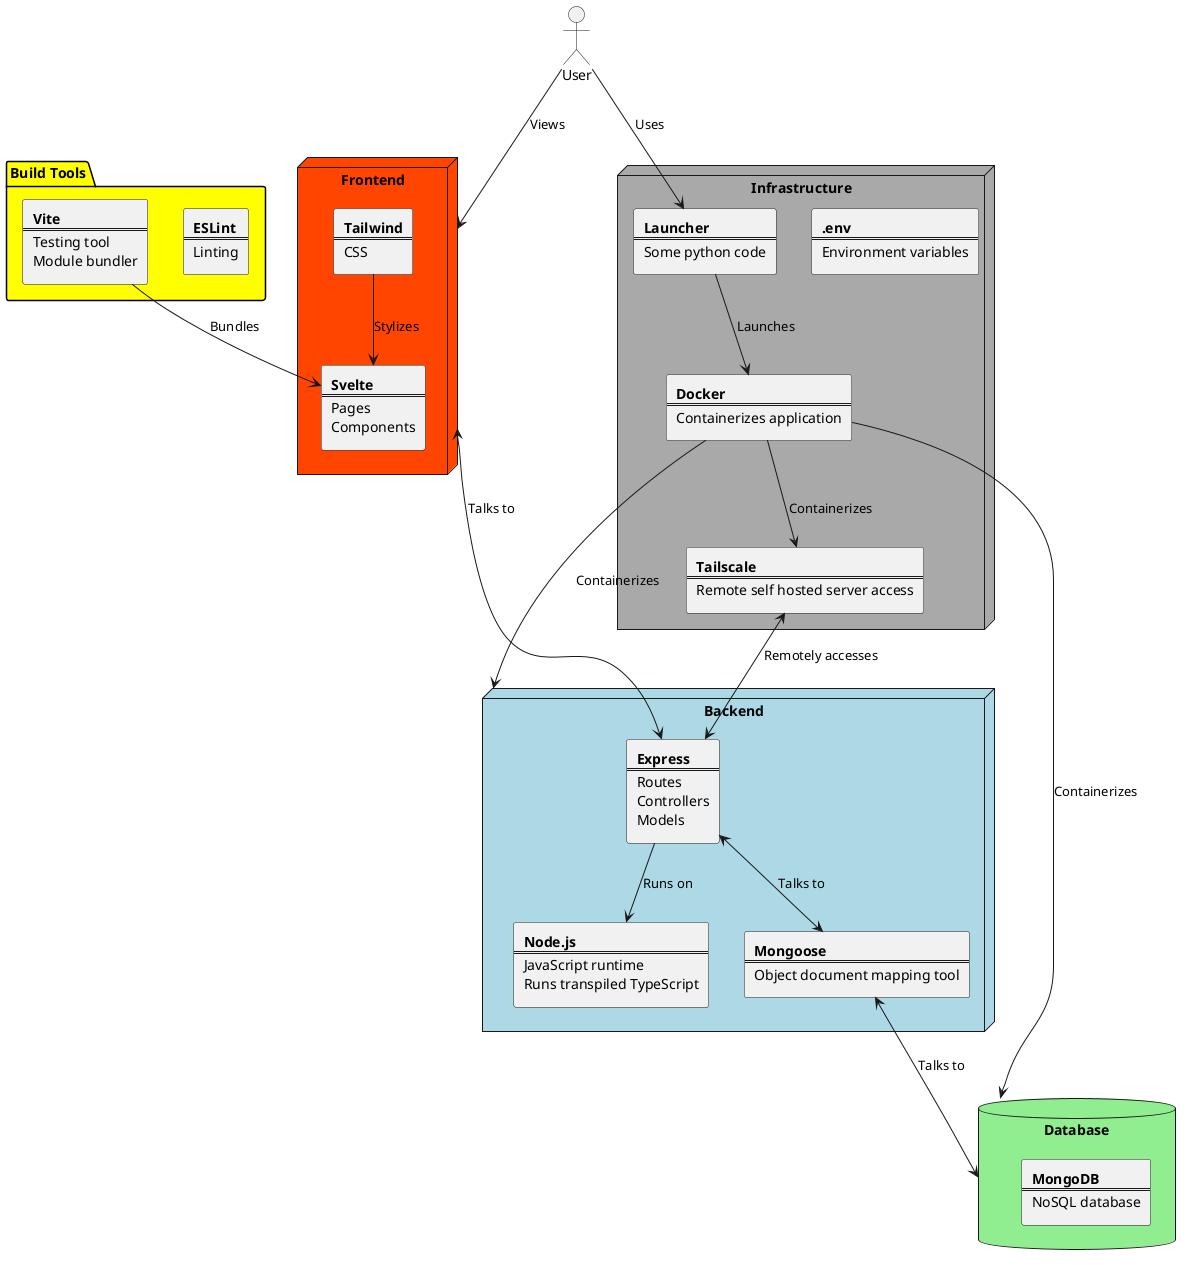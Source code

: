 @startuml
allowmixing

node "Backend" #LightBlue {
rectangle Express [
<b>Express</b>
====
Routes
Controllers
Models
]
rectangle NodeJS [
<b>Node.js</b>
====
JavaScript runtime
Runs transpiled TypeScript
]
rectangle Mongoose [
<b>Mongoose</b>
====
Object document mapping tool
]
}

node "Frontend" #OrangeRed{
rectangle Svelte [
<b>Svelte</b>
====
Pages
Components
]

rectangle Tailwind [
<b>Tailwind</b>
====
CSS
]
}

database "Database" #LightGreen {
rectangle MongoDB [
<b>MongoDB</b>
====
NoSQL database
]
}

node "Infrastructure" #DarkGray{
rectangle env [
<b>.env</b>
====
Environment variables
]
rectangle Docker [
<b>Docker</b>
====
Containerizes application
]
rectangle Tailscale [
<b>Tailscale</b>
====
Remote self hosted server access
]
rectangle Launcher [
<b>Launcher</b>
====
Some python code
]
}

package "Build Tools" #Yellow {
rectangle ESLint [
<b>ESLint</b>
====
Linting
]
rectangle Vite [
<b>Vite</b>
====
Testing tool
Module bundler
]
}

actor User

Express <--> Mongoose : Talks to
Mongoose <--> Database: Talks to
Frontend <--> Express: Talks to
Docker --> Backend : Containerizes
Docker --> Database : Containerizes
Docker --> Tailscale : Containerizes
User --> Frontend : Views
Tailscale <--> Express : Remotely accesses
Launcher --> Docker : Launches
User --> Launcher : Uses
Express --> NodeJS : Runs on
Tailwind --> Svelte : Stylizes
Vite --> Svelte : Bundles

@enduml